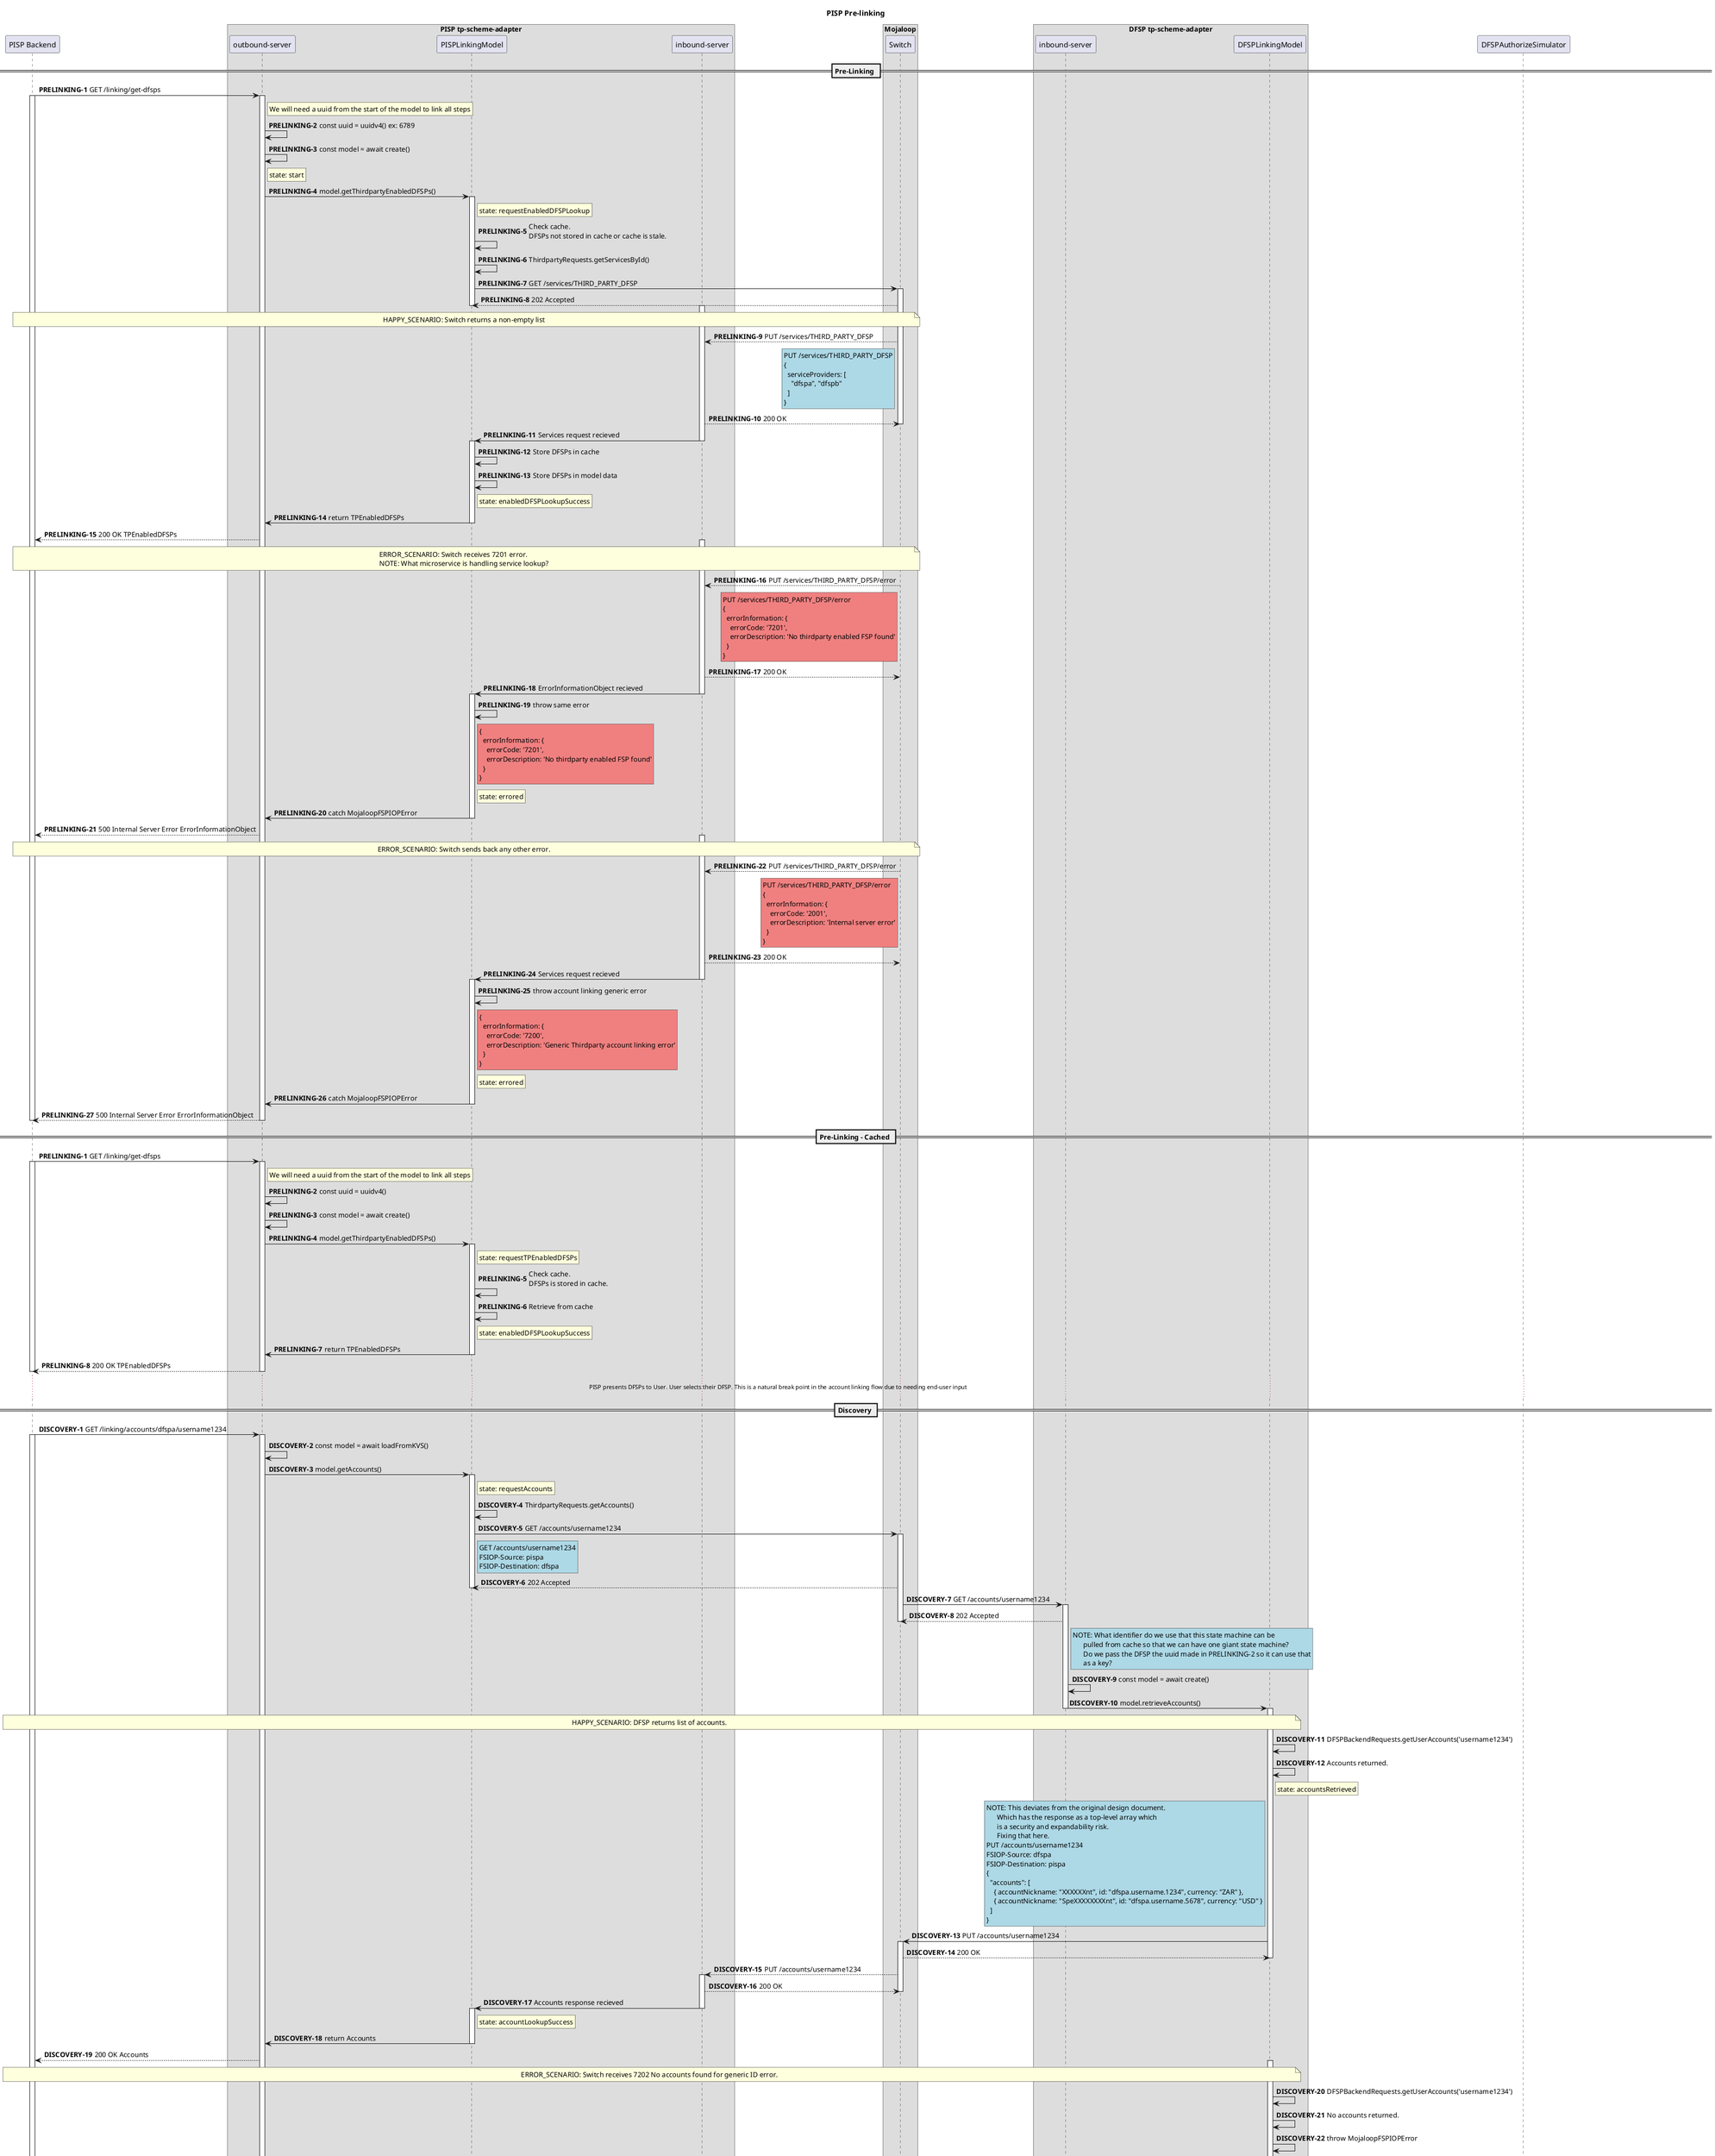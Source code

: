 @startuml

title PISP Pre-linking

participant "PISP Backend" as PISP
box "PISP tp-scheme-adapter"
  participant "outbound-server" as PISP_TP_OUT
  participant "PISPLinkingModel" as PISP_LM
  participant "inbound-server" as PISP_TP_IN
end box
box "Mojaloop"
    participant Switch
end box
box "DFSP tp-scheme-adapter"
  participant "inbound-server" as DFSP_TP_IN
  participant "DFSPLinkingModel" as DFSP_LM
end box
participant DFSPAuthorizeSimulator

== Pre-Linking ==
autonumber 1 "<b>PRELINKING-#</b>"

PISP -> PISP_TP_OUT: GET /linking/get-dfsps

activate PISP
activate PISP_TP_OUT

rnote right of PISP_TP_OUT: We will need a uuid from the start of the model to link all steps
PISP_TP_OUT -> PISP_TP_OUT: const uuid = uuidv4() ex: 6789
PISP_TP_OUT -> PISP_TP_OUT: const model = await create()
rnote right of PISP_TP_OUT: state: start
PISP_TP_OUT -> PISP_LM: model.getThirdpartyEnabledDFSPs()

activate PISP_LM

rnote right of PISP_LM: state: requestEnabledDFSPLookup
PISP_LM -> PISP_LM: Check cache.\nDFSPs not stored in cache or cache is stale.
PISP_LM -> PISP_LM: ThirdpartyRequests.getServicesById()
PISP_LM -> Switch: GET /services/THIRD_PARTY_DFSP

activate Switch
Switch --> PISP_LM: 202 Accepted
deactivate PISP_LM

note over PISP, Switch
  HAPPY_SCENARIO: Switch returns a non-empty list
end note

activate PISP_TP_IN

Switch --> PISP_TP_IN: PUT /services/THIRD_PARTY_DFSP
rnote left of Switch #LightBlue
PUT /services/THIRD_PARTY_DFSP
{
  serviceProviders: [
    "dfspa", "dfspb"
  ]
}
end note
PISP_TP_IN --> Switch: 200 OK

deactivate Switch

PISP_TP_IN -> PISP_LM: Services request recieved

deactivate PISP_TP_IN
activate PISP_LM

PISP_LM -> PISP_LM: Store DFSPs in cache
PISP_LM -> PISP_LM: Store DFSPs in model data
rnote right of PISP_LM: state: enabledDFSPLookupSuccess
PISP_LM -> PISP_TP_OUT: return TPEnabledDFSPs

deactivate PISP_LM

PISP_TP_OUT --> PISP: 200 OK TPEnabledDFSPs

note over PISP, Switch
  ERROR_SCENARIO: Switch receives 7201 error.
  NOTE: What microservice is handling service lookup?
end note

activate PISP_TP_IN

Switch --> PISP_TP_IN: PUT /services/THIRD_PARTY_DFSP/error
rnote left of Switch #LightCoral
PUT /services/THIRD_PARTY_DFSP/error
{
  errorInformation: {
    errorCode: '7201',
    errorDescription: 'No thirdparty enabled FSP found'
  }
}
end note
PISP_TP_IN --> Switch: 200 OK

deactivate Switch

PISP_TP_IN -> PISP_LM: ErrorInformationObject recieved

deactivate PISP_TP_IN
activate PISP_LM

PISP_LM -> PISP_LM: throw same error
rnote right of PISP_LM #LightCoral
{
  errorInformation: {
    errorCode: '7201',
    errorDescription: 'No thirdparty enabled FSP found'
  }
}
end note
rnote right of PISP_LM: state: errored
PISP_LM -> PISP_TP_OUT: catch MojaloopFSPIOPError

deactivate PISP_LM

PISP_TP_OUT --> PISP: 500 Internal Server Error ErrorInformationObject


note over PISP, Switch
  ERROR_SCENARIO: Switch sends back any other error.
end note

activate PISP_TP_IN

Switch --> PISP_TP_IN: PUT /services/THIRD_PARTY_DFSP/error
rnote left of Switch #LightCoral
PUT /services/THIRD_PARTY_DFSP/error
{
  errorInformation: {
    errorCode: '2001',
    errorDescription: 'Internal server error'
  }
}
end note
PISP_TP_IN --> Switch: 200 OK

deactivate Switch

PISP_TP_IN -> PISP_LM: Services request recieved

deactivate PISP_TP_IN
activate PISP_LM

PISP_LM -> PISP_LM: throw account linking generic error
rnote right of PISP_LM #LightCoral
{
  errorInformation: {
    errorCode: '7200',
    errorDescription: 'Generic Thirdparty account linking error'
  }
}
end note
rnote right of PISP_LM: state: errored
PISP_LM -> PISP_TP_OUT: catch MojaloopFSPIOPError

deactivate PISP_LM

PISP_TP_OUT --> PISP: 500 Internal Server Error ErrorInformationObject

deactivate PISP_TP_OUT
deactivate PISP

== Pre-Linking - Cached ==
autonumber 1 "<b>PRELINKING-#</b>"

PISP -> PISP_TP_OUT: GET /linking/get-dfsps

activate PISP
activate PISP_TP_OUT

rnote right of PISP_TP_OUT: We will need a uuid from the start of the model to link all steps
PISP_TP_OUT -> PISP_TP_OUT: const uuid = uuidv4()
PISP_TP_OUT -> PISP_TP_OUT: const model = await create()
PISP_TP_OUT -> PISP_LM: model.getThirdpartyEnabledDFSPs()

activate PISP_LM

rnote right of PISP_LM: state: requestTPEnabledDFSPs
PISP_LM -> PISP_LM: Check cache.\nDFSPs is stored in cache.
PISP_LM -> PISP_LM: Retrieve from cache
rnote right of PISP_LM: state: enabledDFSPLookupSuccess
PISP_LM -> PISP_TP_OUT: return TPEnabledDFSPs

deactivate PISP_LM

PISP_TP_OUT --> PISP: 200 OK TPEnabledDFSPs

deactivate PISP_TP_OUT
deactivate PISP

...PISP presents DFSPs to User. User selects their DFSP. This is a natural break point in the account linking flow due to needing end-user input...

== Discovery ==
autonumber 1 "<b>DISCOVERY-#</b>"
PISP -> PISP_TP_OUT: GET /linking/accounts/dfspa/username1234

activate PISP
activate PISP_TP_OUT

PISP_TP_OUT -> PISP_TP_OUT: const model = await loadFromKVS()
PISP_TP_OUT -> PISP_LM: model.getAccounts()

activate PISP_LM

rnote right of PISP_LM: state: requestAccounts
PISP_LM -> PISP_LM: ThirdpartyRequests.getAccounts()
PISP_LM -> Switch: GET /accounts/username1234
rnote right of PISP_LM #LightBlue
GET /accounts/username1234
FSIOP-Source: pispa
FSIOP-Destination: dfspa
end note

activate Switch
Switch --> PISP_LM: 202 Accepted
deactivate PISP_LM

Switch -> DFSP_TP_IN: GET /accounts/username1234
activate DFSP_TP_IN
DFSP_TP_IN --> Switch: 202 Accepted
deactivate Switch

rnote right of DFSP_TP_IN #LightBlue
NOTE: What identifier do we use that this state machine can be
      pulled from cache so that we can have one giant state machine?
      Do we pass the DFSP the uuid made in PRELINKING-2 so it can use that
      as a key?
end note
DFSP_TP_IN -> DFSP_TP_IN: const model = await create()
DFSP_TP_IN -> DFSP_LM: model.retrieveAccounts()
deactivate DFSP_TP_IN

note over PISP, DFSP_LM
  HAPPY_SCENARIO: DFSP returns list of accounts.
end note

activate DFSP_LM
DFSP_LM -> DFSP_LM: DFSPBackendRequests.getUserAccounts('username1234')
DFSP_LM -> DFSP_LM: Accounts returned.
rnote right of DFSP_LM: state: accountsRetrieved

rnote left of DFSP_LM #LightBlue
NOTE: This deviates from the original design document.
      Which has the response as a top-level array which
      is a security and expandability risk.
      Fixing that here.
PUT /accounts/username1234
FSIOP-Source: dfspa
FSIOP-Destination: pispa
{
  "accounts": [
    { accountNickname: "XXXXXXnt", id: "dfspa.username.1234", currency: "ZAR" },
    { accountNickname: "SpeXXXXXXXXnt", id: "dfspa.username.5678", currency: "USD" }
  ]
}
end note

DFSP_LM -> Switch: PUT /accounts/username1234
activate Switch
Switch --> DFSP_LM: 200 OK
deactivate DFSP_LM

Switch --> PISP_TP_IN: PUT /accounts/username1234
activate PISP_TP_IN
PISP_TP_IN --> Switch: 200 OK
deactivate Switch

PISP_TP_IN -> PISP_LM: Accounts response recieved
rnote right of PISP_LM: state: accountLookupSuccess
deactivate PISP_TP_IN
activate PISP_LM
PISP_LM -> PISP_TP_OUT: return Accounts
deactivate PISP_LM
PISP_TP_OUT --> PISP: 200 OK Accounts

note over PISP, DFSP_LM
  ERROR_SCENARIO: Switch receives 7202 No accounts found for generic ID error.
end note

activate DFSP_LM
DFSP_LM -> DFSP_LM: DFSPBackendRequests.getUserAccounts('username1234')
DFSP_LM -> DFSP_LM: No accounts returned.
DFSP_LM -> DFSP_LM: throw MojaloopFSPIOPError

rnote right of DFSP_LM: state: errored
rnote left of DFSP_LM #LightCoral
PUT /accounts/username1234/error
FSIOP-Source: dfspa
FSIOP-Destination: pispa
{
  errorInformation: {
    errorCode: '7202',
    errorDescription: 'No accounts found for generic ID'
  }
}
end note

DFSP_LM -> Switch: PUT /accounts/username1234/error
activate Switch
Switch --> DFSP_LM: 200 OK
deactivate DFSP_LM

Switch --> PISP_TP_IN: PUT /accounts/username1234/error
activate PISP_TP_IN
PISP_TP_IN --> Switch: 200 OK
deactivate Switch

PISP_TP_IN -> PISP_LM: MojaloopFSPIOPError response recieved
deactivate PISP_TP_IN
activate PISP_LM
PISP_LM -> PISP_TP_OUT: return MojaloopFSPIOPError
rnote right of PISP_LM: state: errored
deactivate PISP_LM
PISP_TP_OUT --> PISP: 500 Internal Server Error ErrorInformationObject
deactivate PISP_TP_OUT
deactivate PISP

== Request Consent - Web ==
autonumber 1 "<b>REQUEST-CONSENT-#</b>"
PISP -> PISP_TP_OUT: POST /linking/request-consent
rnote right of PISP #LightBlue
POST /linking/request-consent
{
  scopes: [{
    accountId: 'dfspa.username.1234',
    actions: [
      'accounts.getBalance',
      'accounts.transfer'
    ],
    accountId: 'dfspa.username.5678',
    actions: [
      'accounts.getBalance',
      'accounts.transfer'
    ]
  }],
  callbackURI: 'pisp-app://callback'
}
end note


activate PISP
activate PISP_TP_OUT

PISP_TP_OUT -> PISP_TP_OUT: const model = await loadFromKVS()
PISP_TP_OUT -> PISP_LM: model.requestConsent()

activate PISP_LM

rnote right of PISP_LM: state: requestConsent
PISP_LM -> PISP_LM: ThirdpartyRequests.postConsentRequests()
PISP_LM -> Switch: POST /consentRequests
rnote right of PISP_LM #LightBlue
POST /consentRequests
FSIOP-Source: pispa
FSIOP-Destination: dfspa
{
  // consentRequestId will be the uuid created
  // at the PRELINKING-2
  consentRequestId: 6789
  scopes: [{
    accountId: 'dfspa.username.1234',
    actions: ['accounts.getBalance', 'accounts.transfer'],
    accountId: 'dfspa.username.5678',
    actions: ['accounts.getBalance', 'accounts.transfer'],
  }],
  // model will add `authChannels`
  authChannels: ["WEB", "OTP"],
  callbackURI: 'pisp-app://callback...'
}
end note

activate Switch
Switch --> PISP_LM: 202 Accepted
deactivate PISP_LM

Switch -> DFSP_TP_IN: POST /consentRequests
activate DFSP_TP_IN
DFSP_TP_IN --> Switch: 202 Accepted
deactivate Switch

DFSP_TP_IN -> DFSP_TP_IN: const model = await loadFromKVS()
activate DFSP_LM
DFSP_TP_IN -> DFSP_LM: model.requestConsent()

activate DFSPAuthorizeSimulator
DFSP_LM -> DFSPAuthorizeSimulator: ""POST /store/consentRequests/6789""
DFSPAuthorizeSimulator -> DFSPAuthorizeSimulator: store consentRequest details
DFSPAuthorizeSimulator -> DFSP_LM: 201 Created
deactivate DFSPAuthorizeSimulator

DFSP_TP_IN --> Switch: 202 Accepted
deactivate DFSP_TP_IN


activate Switch
DFSP_LM -> Switch: PUT /consentRequests/6789

rnote left of DFSP_LM #LightBlue
PUT /consentRequests/6789
FSIOP-Source: pispa
FSIOP-Destination: dfspa
{
  consentRequestId: 6789
  scopes: [{
    accountId: 'dfspa.username.1234',
    actions: ['accounts.getBalance', 'accounts.transfer'],
    accountId: 'dfspa.username.5678',
    actions: ['accounts.getBalance', 'accounts.transfer'],
  }],
  authChannels: ["WEB"],
  callbackURI: 'pisp-app://callback...',
  authURI: 'dfspa.com/authorize?consentRequestId=6789' // this is new
}
end note
Switch --> DFSP_LM: 202 ACCEPTED

activate PISP_TP_IN
Switch ->  PISP_TP_IN: PUT /consentRequests/6789
deactivate Switch
PISP_TP_IN --> Switch: 200 OK
PISP_TP_IN --> PISP_LM: Consent Request response recieved
rnote right of PISP_LM: state: webAuthenticationChannelResponseRecieved
deactivate PISP_TP_IN

== Request Consent - OTP ==
autonumber 1 "<b>REQUEST-CONSENT-#</b>"
PISP -> PISP_TP_OUT: POST /linking/request-consent
rnote right of PISP #LightBlue
POST /linking/request-consent
{
  scopes: [{
    accountId: 'dfspa.username.1234',
    actions: [
      'accounts.getBalance',
      'accounts.transfer'
    ],
    accountId: 'dfspa.username.5678',
    actions: [
      'accounts.getBalance',
      'accounts.transfer'
    ]
  }],
  callbackURI: 'pisp-app://callback'
}
end note


activate PISP
activate PISP_TP_OUT

PISP_TP_OUT -> PISP_TP_OUT: const model = await loadFromKVS()
PISP_TP_OUT -> PISP_LM: model.requestConsent()

activate PISP_LM

rnote right of PISP_LM: state: requestConsent
PISP_LM -> PISP_LM: ThirdpartyRequests.postConsentRequests()
PISP_LM -> Switch: POST /consentRequests
rnote right of PISP_LM #LightBlue
POST /consentRequests
FSIOP-Source: pispa
FSIOP-Destination: dfspa
{
  // consentRequestId will be the uuid created
  // at the PRELINKING-2
  consentRequestId: 6789
  scopes: [{
    accountId: 'dfspa.username.1234',
    actions: ['accounts.getBalance', 'accounts.transfer'],
    accountId: 'dfspa.username.5678',
    actions: ['accounts.getBalance', 'accounts.transfer'],
  }],
  // model will add `authChannels`
  authChannels: ["OTP"],
  callbackURI: 'pisp-app://callback...'
}
end note

activate Switch
Switch --> PISP_LM: 202 Accepted
deactivate PISP_LM

Switch -> DFSP_TP_IN: POST /consentRequests
activate DFSP_TP_IN
DFSP_TP_IN --> Switch: 202 Accepted
deactivate Switch

DFSP_TP_IN -> DFSP_TP_IN: const model = await loadFromKVS()
activate DFSP_LM
DFSP_TP_IN -> DFSP_LM: model.requestConsent()

activate DFSPAuthorizeSimulator
DFSP_LM -> DFSPAuthorizeSimulator: ""POST /store/consentRequests/6789""
DFSPAuthorizeSimulator -> DFSPAuthorizeSimulator: store consentRequest details
DFSPAuthorizeSimulator -> DFSP_LM: 201 Created
deactivate DFSPAuthorizeSimulator

DFSP_TP_IN --> Switch: 202 Accepted
deactivate DFSP_TP_IN


activate Switch
DFSP_LM -> Switch: PUT /consentRequests/6789

rnote left of DFSP_LM #LightBlue
PUT /consentRequests/6789
FSIOP-Source: pispa
FSIOP-Destination: dfspa
{
  consentRequestId: 6789
  scopes: [{
    accountId: 'dfspa.username.1234',
    actions: ['accounts.getBalance', 'accounts.transfer'],
    accountId: 'dfspa.username.5678',
    actions: ['accounts.getBalance', 'accounts.transfer'],
  }],
  authChannels: ["OTP"],
  callbackURI: 'pisp-app://callback...',
  authURI: 'dfspa.com/authorize?consentRequestId=6789' // this is new
}
end note
Switch --> DFSP_LM: 202 ACCEPTED

activate PISP_TP_IN
Switch ->  PISP_TP_IN: PUT /consentRequests/6789
deactivate Switch
PISP_TP_IN --> Switch: 200 OK
PISP_TP_IN --> PISP_LM: Consent Request response recieved
rnote right of PISP_LM: state: OTPAuthenticationChannelResponseRecieved
deactivate PISP_TP_IN
@enduml
